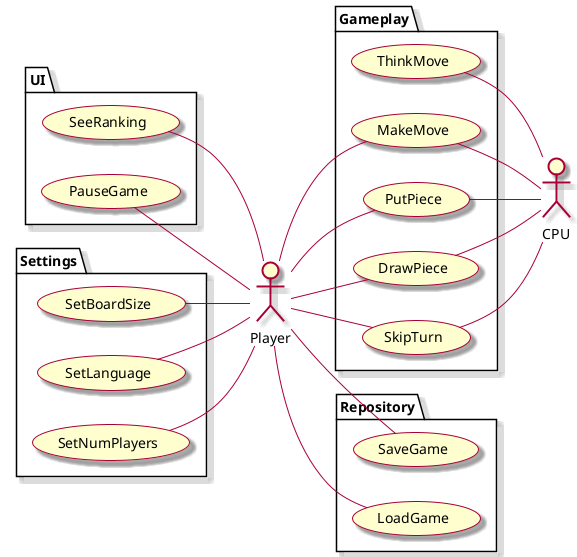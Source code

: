 @startuml
skin rose
left to right direction

package UI {
	usecase SeeRanking
	usecase PauseGame
}

package Settings {
	usecase SetBoardSize
	usecase SetLanguage
	usecase SetNumPlayers
}

package Gameplay {
	usecase ThinkMove
	usecase MakeMove
	usecase PutPiece
	usecase DrawPiece
	usecase SkipTurn
}

package Repository {
	usecase SaveGame
	usecase LoadGame
}

actor Player
actor CPU

SeeRanking -- Player
PauseGame -- Player

SetBoardSize -- Player
SetLanguage -- Player
SetNumPlayers -- Player

Player -- MakeMove
Player -- PutPiece
Player -- SkipTurn
Player -- DrawPiece

PutPiece -- CPU
MakeMove -- CPU
SkipTurn -- CPU
DrawPiece -- CPU
ThinkMove -- CPU

Player -- SaveGame
Player -- LoadGame

@enduml